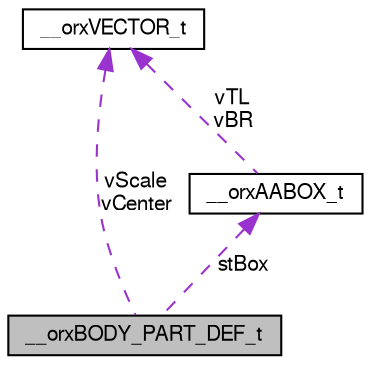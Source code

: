 digraph G
{
  bgcolor="transparent";
  edge [fontname="FreeSans",fontsize=10,labelfontname="FreeSans",labelfontsize=10];
  node [fontname="FreeSans",fontsize=10,shape=record];
  Node1 [label="__orxBODY_PART_DEF_t",height=0.2,width=0.4,color="black", fillcolor="grey75", style="filled" fontcolor="black"];
  Node2 -> Node1 [dir=back,color="darkorchid3",fontsize=10,style="dashed",label="stBox",fontname="FreeSans"];
  Node2 [label="__orxAABOX_t",height=0.2,width=0.4,color="black",URL="$struct____orx_a_a_b_o_x__t.html"];
  Node3 -> Node2 [dir=back,color="darkorchid3",fontsize=10,style="dashed",label="vTL\nvBR",fontname="FreeSans"];
  Node3 [label="__orxVECTOR_t",height=0.2,width=0.4,color="black",URL="$struct____orx_v_e_c_t_o_r__t.html"];
  Node3 -> Node1 [dir=back,color="darkorchid3",fontsize=10,style="dashed",label="vScale\nvCenter",fontname="FreeSans"];
}
